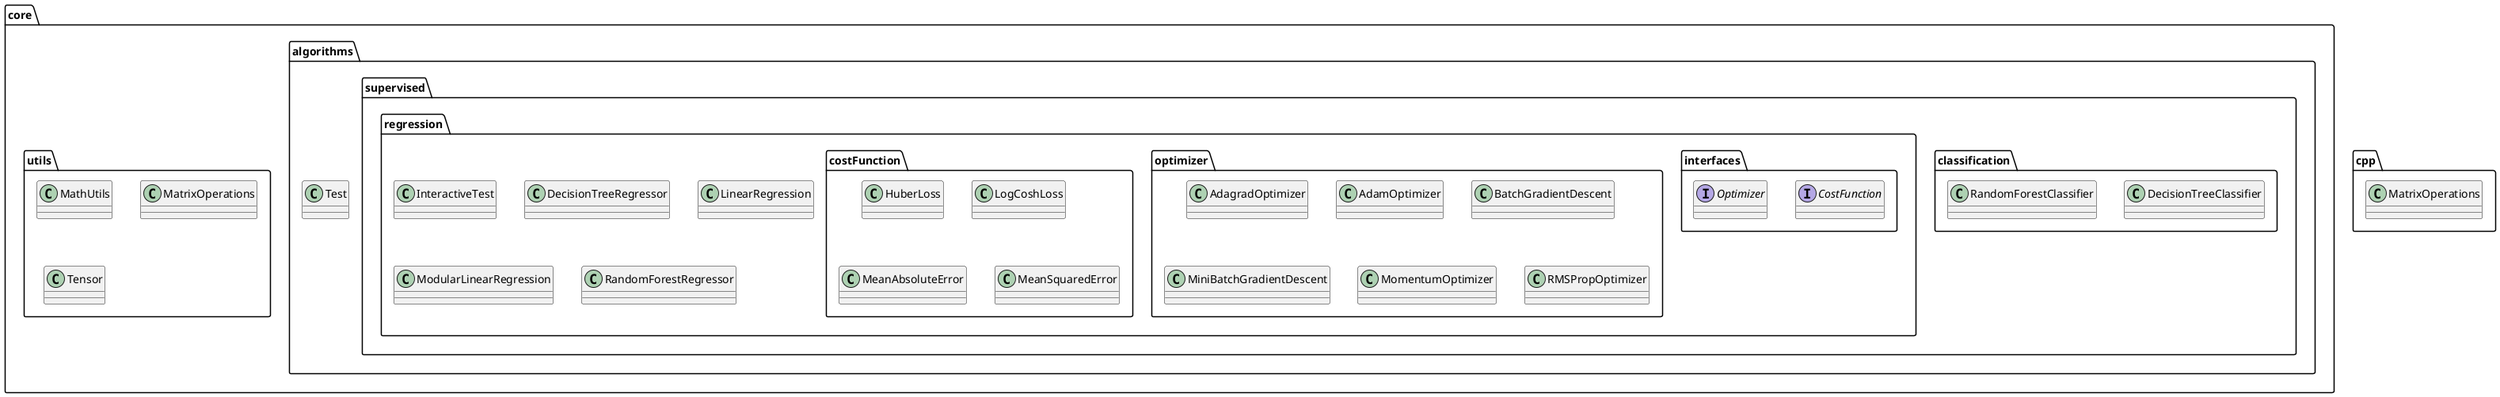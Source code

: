 @startuml
package core {
  package algorithms {
    package supervised {
      package classification {
        class DecisionTreeClassifier
        class RandomForestClassifier
      }
      package regression {
        package interfaces {
          interface CostFunction
          interface Optimizer
        }

        package optimizer {
          class AdagradOptimizer
          class AdamOptimizer
          class BatchGradientDescent
          class MiniBatchGradientDescent
          class MomentumOptimizer
          class RMSPropOptimizer
        }
        package costFunction{
          class HuberLoss
          class LogCoshLoss
          class MeanAbsoluteError
          class MeanSquaredError
        }
        class InteractiveTest
        class DecisionTreeRegressor
        class LinearRegression
        class ModularLinearRegression
        class RandomForestRegressor
      }
    }
    class Test
  }


  package utils {
    class MathUtils
    class MatrixOperations
    class Tensor
  }
}
package cpp {
  class MatrixOperations
}
@enduml